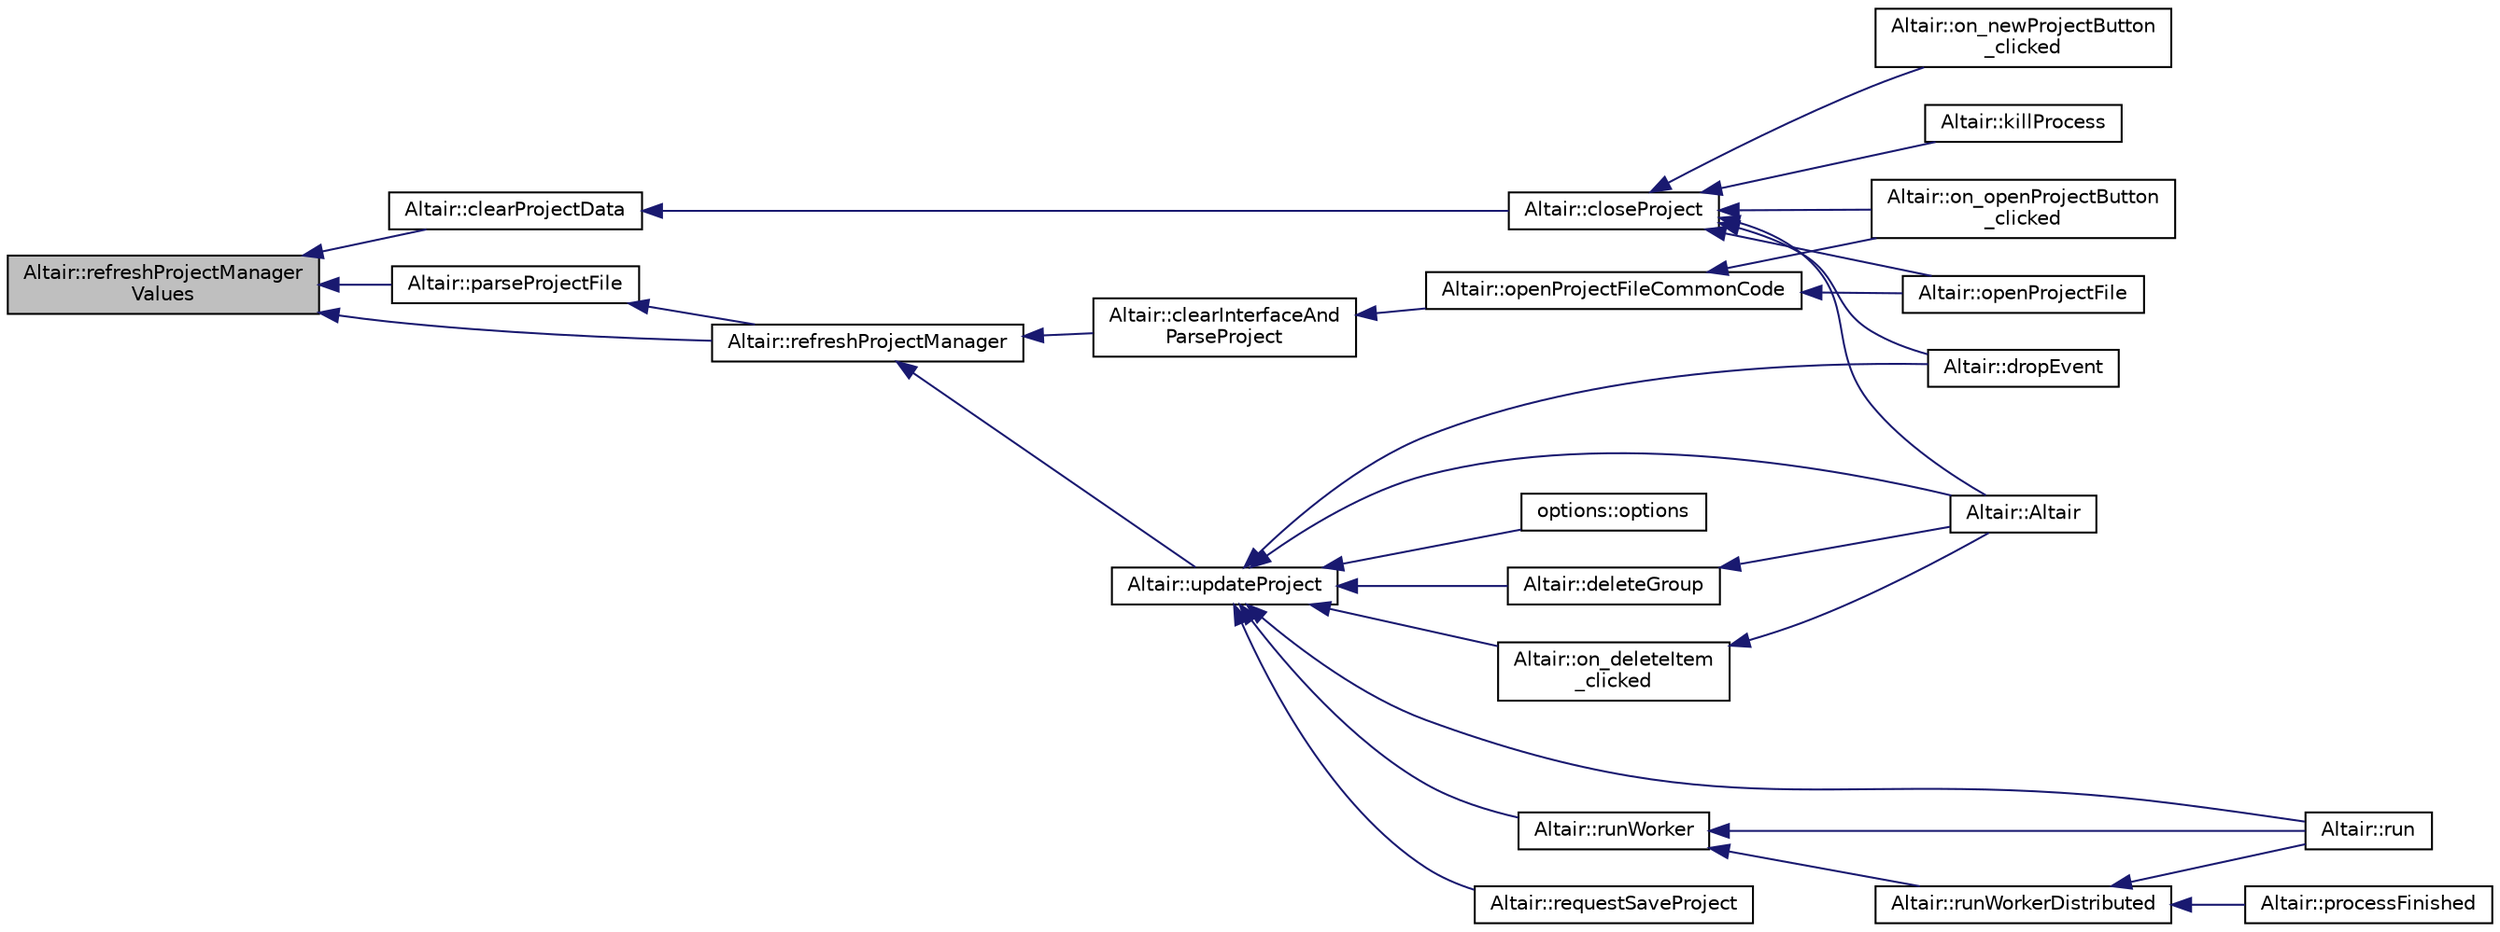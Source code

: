 digraph "Altair::refreshProjectManagerValues"
{
 // INTERACTIVE_SVG=YES
  edge [fontname="Helvetica",fontsize="10",labelfontname="Helvetica",labelfontsize="10"];
  node [fontname="Helvetica",fontsize="10",shape=record];
  rankdir="LR";
  Node764 [label="Altair::refreshProjectManager\lValues",height=0.2,width=0.4,color="black", fillcolor="grey75", style="filled", fontcolor="black"];
  Node764 -> Node765 [dir="back",color="midnightblue",fontsize="10",style="solid",fontname="Helvetica"];
  Node765 [label="Altair::clearProjectData",height=0.2,width=0.4,color="black", fillcolor="white", style="filled",URL="$class_altair.html#a5b3c33b6ae4f6b57b5593245751ef203",tooltip="Efface toutes les données du projet .alt et réinitialise l&#39;interface et les conteneurs de données int..."];
  Node765 -> Node766 [dir="back",color="midnightblue",fontsize="10",style="solid",fontname="Helvetica"];
  Node766 [label="Altair::closeProject",height=0.2,width=0.4,color="black", fillcolor="white", style="filled",URL="$class_altair.html#ab67e3285c4a6c8fb48d12381ea6ac6bd",tooltip="Ferme le projet et réinitialise l&#39;interface (gestionnaire de projet inclus) "];
  Node766 -> Node767 [dir="back",color="midnightblue",fontsize="10",style="solid",fontname="Helvetica"];
  Node767 [label="Altair::Altair",height=0.2,width=0.4,color="black", fillcolor="white", style="filled",URL="$class_altair.html#ae0975ced0a36e0ed889ae06043a4df66",tooltip="Constructeur. "];
  Node766 -> Node768 [dir="back",color="midnightblue",fontsize="10",style="solid",fontname="Helvetica"];
  Node768 [label="Altair::dropEvent",height=0.2,width=0.4,color="black", fillcolor="white", style="filled",URL="$class_altair.html#a1afa285a65e0bdff4c761ad05ec9f8df",tooltip="Fonction réimplémentée : fin du déplacement de la souris. "];
  Node766 -> Node769 [dir="back",color="midnightblue",fontsize="10",style="solid",fontname="Helvetica"];
  Node769 [label="Altair::killProcess",height=0.2,width=0.4,color="black", fillcolor="white", style="filled",URL="$class_altair.html#a2f6882c170016e2d7729058b08896a1d",tooltip="Tuer l&#39;application en ligne de commande lhx. "];
  Node766 -> Node770 [dir="back",color="midnightblue",fontsize="10",style="solid",fontname="Helvetica"];
  Node770 [label="Altair::on_newProjectButton\l_clicked",height=0.2,width=0.4,color="black", fillcolor="white", style="filled",URL="$class_altair.html#a2e9b932b1dbf45bf9ad0db41dce474b6",tooltip="Crée un nouveau projet défaut.alt. "];
  Node766 -> Node771 [dir="back",color="midnightblue",fontsize="10",style="solid",fontname="Helvetica"];
  Node771 [label="Altair::on_openProjectButton\l_clicked",height=0.2,width=0.4,color="black", fillcolor="white", style="filled",URL="$class_altair.html#ab98d384297c6b94ff65a683eb5f99633",tooltip="Ouvre le projet, le décode en appelant parseProjectFile et actualise l&#39;interface  en conséquence..."];
  Node766 -> Node772 [dir="back",color="midnightblue",fontsize="10",style="solid",fontname="Helvetica"];
  Node772 [label="Altair::openProjectFile",height=0.2,width=0.4,color="black", fillcolor="white", style="filled",URL="$class_altair.html#a84cf34107cd413ab33800b583bdef59e",tooltip="Ouvre le projet .alt et décode le projet pour actualiser l&#39;interface. "];
  Node764 -> Node773 [dir="back",color="midnightblue",fontsize="10",style="solid",fontname="Helvetica"];
  Node773 [label="Altair::parseProjectFile",height=0.2,width=0.4,color="black", fillcolor="white", style="filled",URL="$class_altair.html#a41b6c8a35ed8ba14c7c0ce2e6994655f",tooltip="Décode le projet représenté par un pointeur vers QFile ou similaire. "];
  Node773 -> Node774 [dir="back",color="midnightblue",fontsize="10",style="solid",fontname="Helvetica"];
  Node774 [label="Altair::refreshProjectManager",height=0.2,width=0.4,color="black", fillcolor="white", style="filled",URL="$class_altair.html#ac9d7d8e7cebf70212818f1a8ba7d7d78",tooltip="Rafraîchit le gestionnaire de projet à la droite de l&#39;interface. Fonction globale par défaut..."];
  Node774 -> Node775 [dir="back",color="midnightblue",fontsize="10",style="solid",fontname="Helvetica"];
  Node775 [label="Altair::clearInterfaceAnd\lParseProject",height=0.2,width=0.4,color="black", fillcolor="white", style="filled",URL="$class_altair.html#acaa583766e1c062ea311847fcdd35374",tooltip="Efface les onglets, le gestionnaire de projet et lit le projet .alt en cours. "];
  Node775 -> Node776 [dir="back",color="midnightblue",fontsize="10",style="solid",fontname="Helvetica"];
  Node776 [label="Altair::openProjectFileCommonCode",height=0.2,width=0.4,color="black", fillcolor="white", style="filled",URL="$class_altair.html#aa341707131924eff160bcab41422d1ec",tooltip="Code commun à différentes fonctions lancées pour l&#39;analyse des projets. "];
  Node776 -> Node771 [dir="back",color="midnightblue",fontsize="10",style="solid",fontname="Helvetica"];
  Node776 -> Node772 [dir="back",color="midnightblue",fontsize="10",style="solid",fontname="Helvetica"];
  Node774 -> Node777 [dir="back",color="midnightblue",fontsize="10",style="solid",fontname="Helvetica"];
  Node777 [label="Altair::updateProject",height=0.2,width=0.4,color="black", fillcolor="white", style="filled",URL="$class_altair.html#a2eb0a89c3223b2df1c01d2b3b7d1c0eb",tooltip="Rafraichir le projet .alt après avoir actualisé l&#39;interface. "];
  Node777 -> Node767 [dir="back",color="midnightblue",fontsize="10",style="solid",fontname="Helvetica"];
  Node777 -> Node778 [dir="back",color="midnightblue",fontsize="10",style="solid",fontname="Helvetica"];
  Node778 [label="Altair::deleteGroup",height=0.2,width=0.4,color="black", fillcolor="white", style="filled",URL="$class_altair.html#ab913abfdd0c6fbbceb9a051a4443d5fa",tooltip="Supprimer un onglet central. "];
  Node778 -> Node767 [dir="back",color="midnightblue",fontsize="10",style="solid",fontname="Helvetica"];
  Node777 -> Node779 [dir="back",color="midnightblue",fontsize="10",style="solid",fontname="Helvetica"];
  Node779 [label="Altair::on_deleteItem\l_clicked",height=0.2,width=0.4,color="black", fillcolor="white", style="filled",URL="$class_altair.html#a299584936cc20c9a1451977264eba1f5",tooltip="Ecrase un item d&#39;un onglet donné "];
  Node779 -> Node767 [dir="back",color="midnightblue",fontsize="10",style="solid",fontname="Helvetica"];
  Node777 -> Node780 [dir="back",color="midnightblue",fontsize="10",style="solid",fontname="Helvetica"];
  Node780 [label="Altair::requestSaveProject",height=0.2,width=0.4,color="black", fillcolor="white", style="filled",URL="$class_altair.html#aab5da600c227ac7eb604fa24a9308d26",tooltip="Enregistre le projet .alt en actualisant projectName et l&#39;état de l&#39;interface  . "];
  Node777 -> Node768 [dir="back",color="midnightblue",fontsize="10",style="solid",fontname="Helvetica"];
  Node777 -> Node781 [dir="back",color="midnightblue",fontsize="10",style="solid",fontname="Helvetica"];
  Node781 [label="options::options",height=0.2,width=0.4,color="black", fillcolor="white", style="filled",URL="$classoptions.html#a52a9fb1d5bdb6ed104e700390b8c0208",tooltip="Constructeur de l&#39;onglet correspondant à un pointeur parent vers une instance de la classe Altair..."];
  Node777 -> Node782 [dir="back",color="midnightblue",fontsize="10",style="solid",fontname="Helvetica"];
  Node782 [label="Altair::runWorker",height=0.2,width=0.4,color="black", fillcolor="white", style="filled",URL="$class_altair.html#a08b5e402c9a694af09110afe33219080",tooltip="Construction de la ligne de commande pour des bases de paye dans un répertoire donné ..."];
  Node782 -> Node783 [dir="back",color="midnightblue",fontsize="10",style="solid",fontname="Helvetica"];
  Node783 [label="Altair::runWorkerDistributed",height=0.2,width=0.4,color="black", fillcolor="white", style="filled",URL="$class_altair.html#ae04f2a5771d47bbe2e0cc3a11b72d6bf",tooltip="Parcourt le répertoire en cours du mode distributif, un à chaque appel Exporte l&#39;identification dans ..."];
  Node783 -> Node784 [dir="back",color="midnightblue",fontsize="10",style="solid",fontname="Helvetica"];
  Node784 [label="Altair::run",height=0.2,width=0.4,color="black", fillcolor="white", style="filled",URL="$class_altair.html#a7d10f8ecf4097577885172afb6c2e9c6",tooltip="Lance l&#39;exécution de l&#39;application en ligne de commande lhx. "];
  Node783 -> Node785 [dir="back",color="midnightblue",fontsize="10",style="solid",fontname="Helvetica"];
  Node785 [label="Altair::processFinished",height=0.2,width=0.4,color="black", fillcolor="white", style="filled",URL="$class_altair.html#a16b8035c4383a789cd00b687fb105fe9",tooltip="Traitement de la fin de l&#39;exécution de lhx. "];
  Node782 -> Node784 [dir="back",color="midnightblue",fontsize="10",style="solid",fontname="Helvetica"];
  Node777 -> Node784 [dir="back",color="midnightblue",fontsize="10",style="solid",fontname="Helvetica"];
  Node764 -> Node774 [dir="back",color="midnightblue",fontsize="10",style="solid",fontname="Helvetica"];
}
